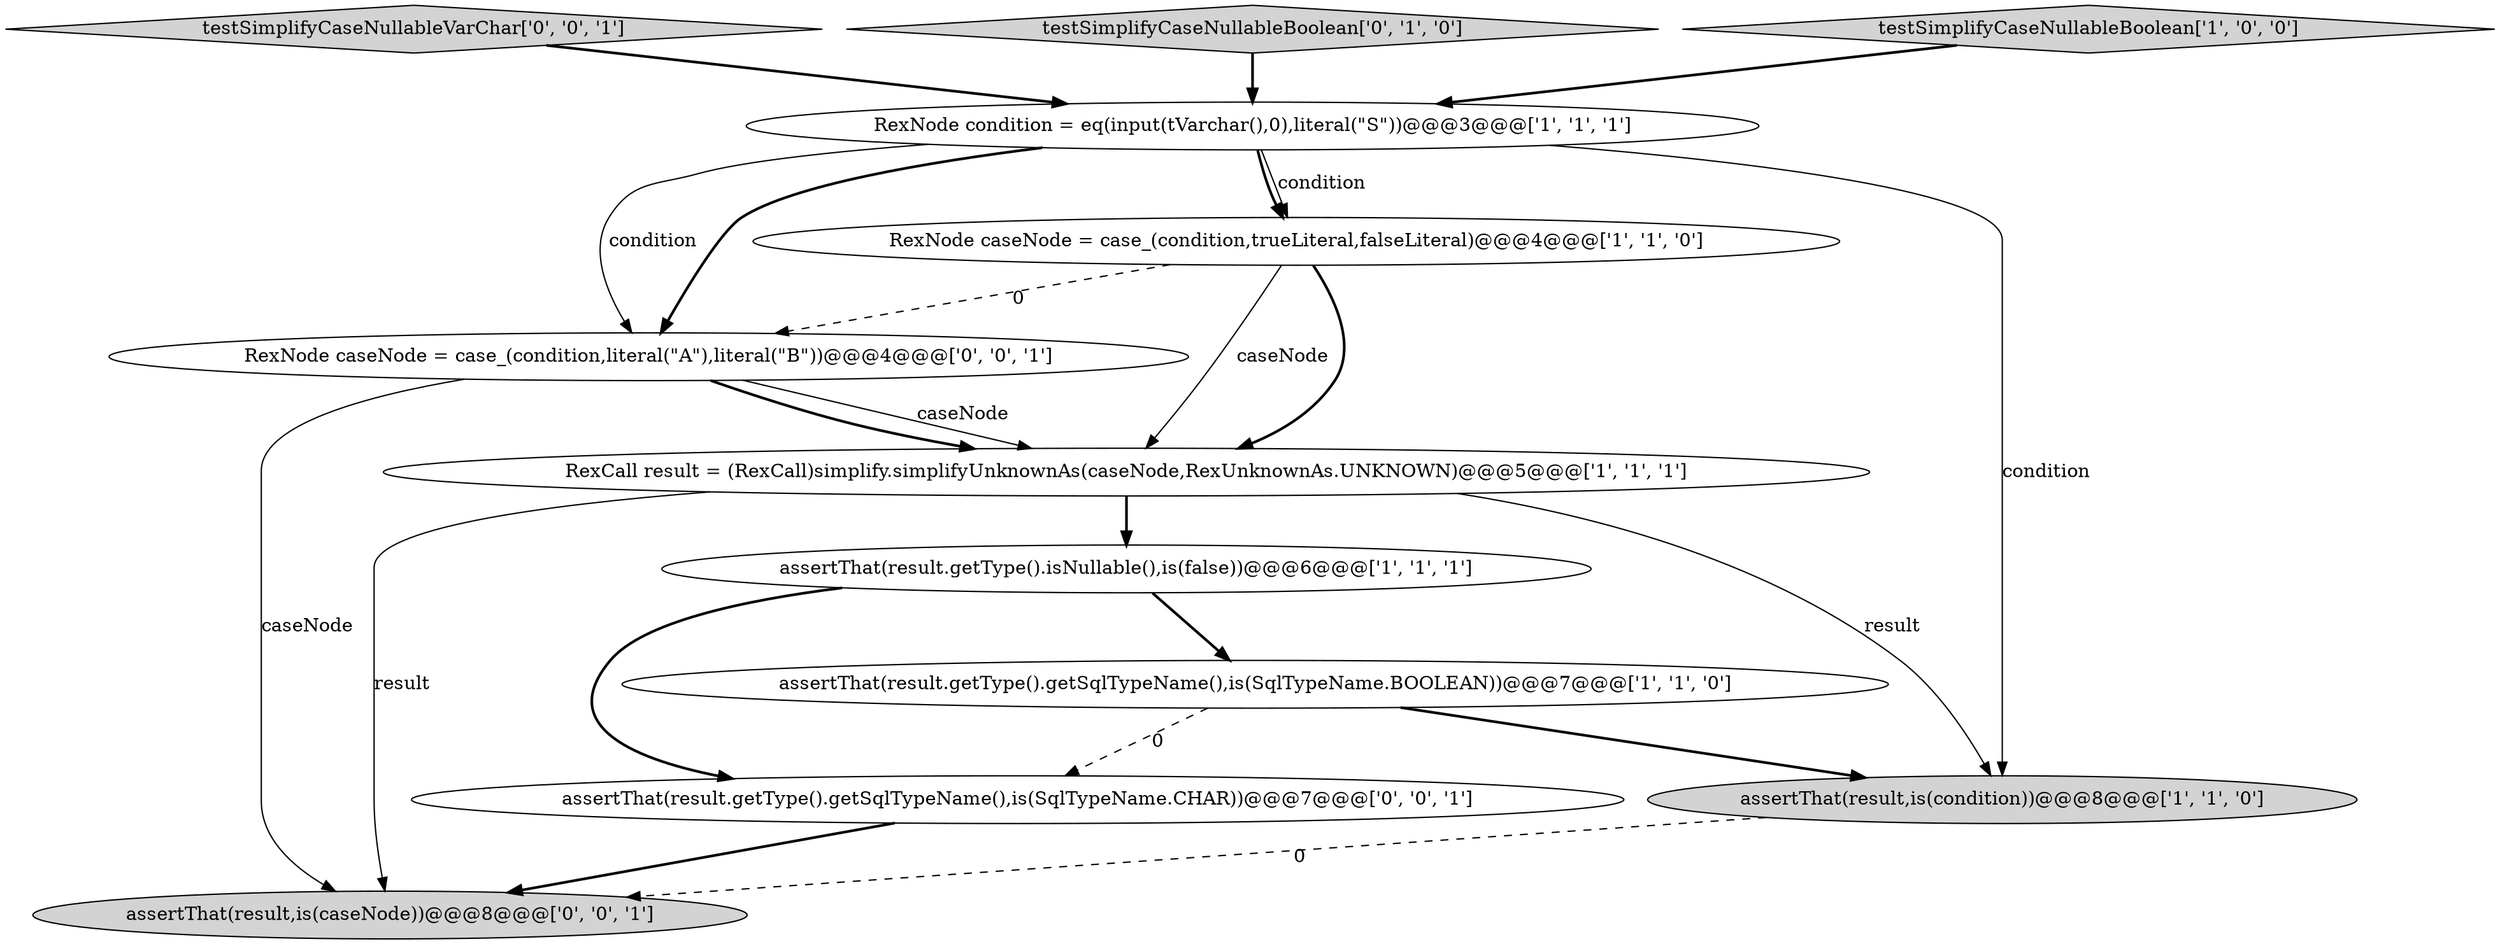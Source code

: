 digraph {
9 [style = filled, label = "testSimplifyCaseNullableVarChar['0', '0', '1']", fillcolor = lightgray, shape = diamond image = "AAA0AAABBB3BBB"];
10 [style = filled, label = "assertThat(result.getType().getSqlTypeName(),is(SqlTypeName.CHAR))@@@7@@@['0', '0', '1']", fillcolor = white, shape = ellipse image = "AAA0AAABBB3BBB"];
5 [style = filled, label = "RexNode caseNode = case_(condition,trueLiteral,falseLiteral)@@@4@@@['1', '1', '0']", fillcolor = white, shape = ellipse image = "AAA0AAABBB1BBB"];
2 [style = filled, label = "assertThat(result,is(condition))@@@8@@@['1', '1', '0']", fillcolor = lightgray, shape = ellipse image = "AAA0AAABBB1BBB"];
8 [style = filled, label = "RexNode caseNode = case_(condition,literal(\"A\"),literal(\"B\"))@@@4@@@['0', '0', '1']", fillcolor = white, shape = ellipse image = "AAA0AAABBB3BBB"];
0 [style = filled, label = "assertThat(result.getType().getSqlTypeName(),is(SqlTypeName.BOOLEAN))@@@7@@@['1', '1', '0']", fillcolor = white, shape = ellipse image = "AAA0AAABBB1BBB"];
11 [style = filled, label = "assertThat(result,is(caseNode))@@@8@@@['0', '0', '1']", fillcolor = lightgray, shape = ellipse image = "AAA0AAABBB3BBB"];
3 [style = filled, label = "RexNode condition = eq(input(tVarchar(),0),literal(\"S\"))@@@3@@@['1', '1', '1']", fillcolor = white, shape = ellipse image = "AAA0AAABBB1BBB"];
1 [style = filled, label = "assertThat(result.getType().isNullable(),is(false))@@@6@@@['1', '1', '1']", fillcolor = white, shape = ellipse image = "AAA0AAABBB1BBB"];
4 [style = filled, label = "RexCall result = (RexCall)simplify.simplifyUnknownAs(caseNode,RexUnknownAs.UNKNOWN)@@@5@@@['1', '1', '1']", fillcolor = white, shape = ellipse image = "AAA0AAABBB1BBB"];
7 [style = filled, label = "testSimplifyCaseNullableBoolean['0', '1', '0']", fillcolor = lightgray, shape = diamond image = "AAA0AAABBB2BBB"];
6 [style = filled, label = "testSimplifyCaseNullableBoolean['1', '0', '0']", fillcolor = lightgray, shape = diamond image = "AAA0AAABBB1BBB"];
3->8 [style = solid, label="condition"];
6->3 [style = bold, label=""];
0->2 [style = bold, label=""];
1->0 [style = bold, label=""];
8->4 [style = solid, label="caseNode"];
7->3 [style = bold, label=""];
8->11 [style = solid, label="caseNode"];
0->10 [style = dashed, label="0"];
4->11 [style = solid, label="result"];
3->5 [style = solid, label="condition"];
3->2 [style = solid, label="condition"];
3->5 [style = bold, label=""];
5->4 [style = solid, label="caseNode"];
3->8 [style = bold, label=""];
5->4 [style = bold, label=""];
5->8 [style = dashed, label="0"];
9->3 [style = bold, label=""];
2->11 [style = dashed, label="0"];
4->1 [style = bold, label=""];
8->4 [style = bold, label=""];
1->10 [style = bold, label=""];
4->2 [style = solid, label="result"];
10->11 [style = bold, label=""];
}
